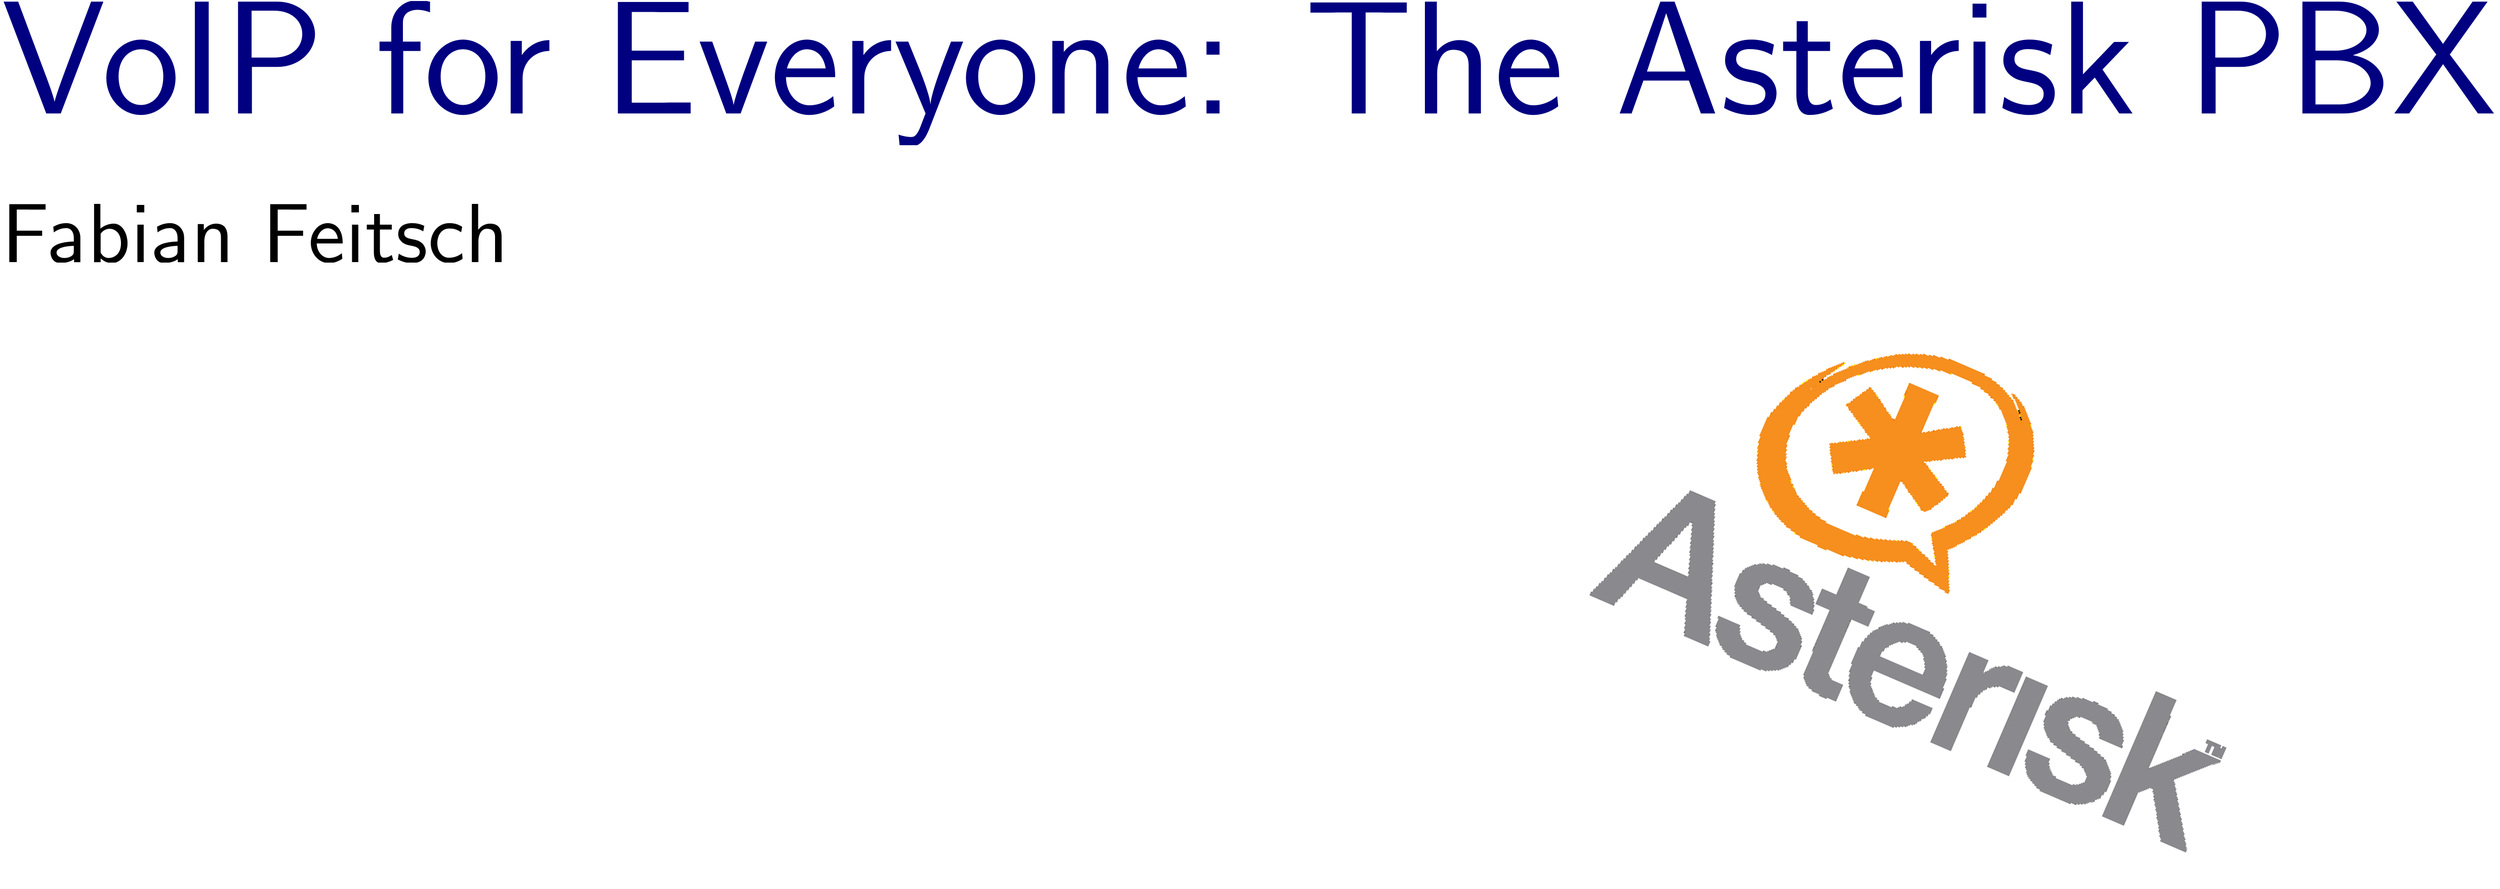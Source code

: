 <?xml version="1.0"?>
<!DOCTYPE ipe SYSTEM "ipe.dtd">
<ipe version="70206" creator="Ipe 7.2.7">
<info created="D:20190214174527" modified="D:20190214174527"/>
<bitmap id="1" width="500" height="295" length="12352" ColorSpace="DeviceRGB" Filter="FlateDecode" BitsPerComponent="8" encoding="base64">
eNrtncuO28a2hvUAGx54O4ndEqW2MzrI0E92gEYD2SPCbV3JIiklDqBX8BOct9mzIEiQ2C2R
YnukUyz1Ra0LxVp14UX/ByIwEqdbKpJ/rVrX9RoAAAAAAAAAAAAAAAAAAAAAAAAAAAAAAAAA
AAAAAAAAAAAAAAAAAAAAAAAAAAAAAAAAAAAAAAAAAAAAAAAAAAAAAAAAAACgBvwzehd7nbvJ
xTK6WPrtlHVXYXaloZMG/A+97M+sGwdPVxI4m78Ts04c9Zb8v7J2EnWSsPf3qLu+amFVAQDA
Jun0XcI2Au4kAVfjeyXXe3GR51IvfktnGfZugxdYeQAA0MlViyttZpBHvUQY4WVcDv/VMZf6
oPP1ty7uCQAA0Phn6sQR19JuSWKeewl7PvXf4jYBAMBp3FYaOcJD7lRR0veMeS7yy8BZ/NrG
rQMAgH1ir5MZw0EtJH3vEoeLW9/Z/Vbz93HUWwWvcX8BAGdFOn2X+llCSy0l/cDVuQ3ebH/B
2+BF5r0JO8kUXnoAQPNZjttJbXwv0r6adFvJ3Z/isCOisZ1FBBc9AKCJBK0st9C07yXgQuqs
om4S5l3Zxwic2MxnSFl3wZ788KnfzjayoLuMeuv5BR4EAEAz+Ppbdxn2Et2GelaFxDriJ/e+
zV5nCYqf5SuP3NZt8OLL5JJvBylrryLh/Nexxaz8Nv/hm1+SBL37gELQXY0v8UgAAOrNpxYX
zERfSVHM2stx23Se+V/jV0uvG0e9RPGUETjp9N3mZy6iiwd5d/iaPMo+AADUiVlr5XPTWkMi
Cpf0b+M35XyLz600eJ1lvDDy4aKbTu4//NLLTgePfhu+8eExAQDUBreVMG6gdujejKCK9UEJ
u0hYJyXtVkv/3v2+8C4esz257PPDCJ4XAED1+TJ6y81scml/6nerXg0k2iAQvEzLBxkXG9+T
q2c76goAAJXjUyurKpV1UAvbdeV3apdA8nX8JhFdyyT8M6y7Xrc4fAt7+pdRNw5+wOMDAKgg
C9+RVfUsTBn06l6zv/DaUq74OHDWnzN5j7eWKwmdr2UFFAAA4BBZ310p2zXoxqHzbdCkPMDW
UubAksm72+LnlO2a3CTsfpkgNxIAUA1hD3sS5T8RF/beetbM5JC74LviXYi5qvMdgW9wq+fy
fjvt4KECAJTJp2dehZNO9UV00fyM7pnEmvDDS+aZ8Z3dzmOzl3i4AAClkBmoQa+YgdpZhOdV
ZS/aPxZS+GXU4/K+em7tc+sdc/0AANZprfx2kakZmV99eqbZfcvC1nvqZ23T4r2l4+uMRw0A
YIc/3B/TIhVJATfXe2deU7/wuo8lqPlZ/fGmic3eeQfPGwDAAqvx5cl8mCRzI3NVR76HsN4L
J88k/t5c78C5jRysIQDAKMlp77oTh85t8AJrtc1d0bhqd990T8LeX+NXWEMAgBHm75PodNj0
zsdoocPIVHXt/bWgh3aRAADt/OH+eKKmPnBihryOE6Rhu6i87/21ZQDPDABAJ1/Hb/IViav6
wkOfq4Ly3qNpe4pekQAAfWQ5HlGu94B1NFaYfhlechFTub7+UnEBbCXkpscRcmYAABoQkdOj
FjsX0oWv2VGQsAvFER5fRpWfNP2pldKmCgZO7EHeAQBqFnt+tl7U+ZvpL4r/Z6o6SrUWXdC/
jd8US3rfTy6F1x0AQPcbnEjVY11Dnb64MquO3qtJG5Y06lHHUb3GAwoAIAh7nCM7kdmI3tdf
eqp2e136wLs/paT52oioAgBOcP1qt13J51bK8qpNb32zPoFV8G9Fba/R2KaEeEhxIO8AgGP8
NX61W2fktuKcGF/QuwuN1yWJRHoVbXfq1VxrRRqoLUbyAQDALnez79PdHoO5LceD3n+tNIfh
v0VJ26Oaid4qeL0i5MwEzpchevUAAJ6R+m/5oX7HCM+x2JPAsefouGqpaHsS1s+gpZnuS4Zi
MQDAE99mr5Moy2Dc/pdLlqMhdluIz98raXsNC/PvfOo3RZtNAIBAZKF0Vs+9MTnzI9ISCiFb
q1Ahxb2WTVeIpUzL6AKPNAAg9d9u5mVsu2pzulelJQXsVOz2tJ4NtRJ64BgAcNaIwaYbQXgy
xW+jo11n46hX1kdVsdvrmhw4e7kKKBFVJEMCcNZcv0qCh4r1z/femNtp55i5WKKwKxixuztX
vYhJO1qC7mEAnC3z9/fu3MD5Mrl8NBTjI/HTJcEUdFu3wRudRwyyT0aTtv+ZhSmt5smnWTIk
tB0AUNggZA8dZaP2oxQfG3iakCz2RKuLIFHyyShrnduKI9Fx0fIR4PhNOZUXhHkoAJwdq8dW
4cHTUKSlf6TUnXUJg9t+dy+eRCmbvtRR7OhCy/d++goK3PpOEnTKiiYnjPKV/x6hRhWA82L7
mP/YaH0Vtg8GK2Mu/u5PlHPB3k9L7muIiPakSiyVrMZ8PxJ7irMTrEwtNl1MI+dMyrUAAHSh
mL5Lgt2sb27jHczHyHwppNa4y3H7uBQ7tFbqKjmQMUnb06yY6/hBIOuoZoX5e8KZJSk18A0A
sMpV6yki+RhC/XSkLChwlrN/UX5L5iLOT9ITkVlJPw+t8+1TH0gZstZkp/qo28waosQaAtjt
AJwLK3agVDNhncNdpybE0vW4WEJLEnS+jiWyaLY93tI+meJ5I25r5XfjYmnk1iZ9p/Jdf1Xc
XwCAOnlj/Gd9EVM/mx96pLGAswqI2SD8XBDLqm4xf75KfntBGzubuC1jIW/XBRhl6ZFGxKIn
JABNh1uY2x71OHRardYq+Hdy0M2ukAeyks9CT4sZwCr57avglLYLc50Qrl1aqQClffcEPSEB
aDbXr56rlnCkczULDrpKiIkx6/sQKrGXV8I6+dHJRMHfnuRq+9+jrNiH2qmmG/e/N34HZy9t
ZgcBAGpBHHaepzV2uNGeHm4h63wbUA/y8/ex2ti7JHPRdI9ru4JP5tjIv6tWVoerFqVdWZHQ
hFKN28PDD0BTWfmdnfSJ1ezll8nlQaN96dNP8SumJOzblnA6fXdI2+mx1MUhbY+nbaV6qK0N
0UK6O2F50XkAgKaSZbPv23Lzi1Wkedrmn+5lHOrR9o1axtyAfx6mVMmBvI2eaftt8OJARZLi
XCfDQVVaywW8AgA0kVa6m6Tt3AXfraL2QY/37ZRu5iVRb6VT2x86FXhPH0nFc5JuaTttnpGi
S1+D3U44YkTQdgCa6I0JO/vtELNw5yGRVIm73fqOqsv6uAHPNe0P90cxL5X+KzaJ9FlFkpEP
ed+e63fX4MCjw2UIKF8C4MxYsAMavox6B7Pp0tBZz9/TNxHWNaeZm9SdVO1XZE0V/M7RBgKa
rjgw6N9eyqdBJtB2ABrnjTli5Trak7QNuTi0u3es/Jbu119MeWbisEOISuNNAKBJHOzW++3/
/nf16X/0hlDXbiu1I5u1uUxp+yqQt9uRAwlAg1gF/04DCYNWydSctVZhD5L+LHzpGqn0j+X3
0ARDsQFokrbLpKzEOl7/xO9A1bOgQEQZYlKQlJCJFEDbAWiKN8a7lErt+Gf0Tsvv5T8nzQz4
8/TPOGlE7Ydc/M5GhFgqtB2ARuC2pJquaK9JX7B2GpydtqvUBUgcjuQzhRBLBaAZxL4jZ9SZ
mRx0J+YcNd8JE/aWFoOV5jobAwAqzedWhRpJzd8XnXAB13pRbZfvP+zDbgeg9iTMkTutkwah
SvE3eykUyYFrXYO2yzu7jna/BADUBbdVnQrKHdLJG9MFoZYuxtfth9Lub9RFfjsA58ZKrv+t
Y33a2kaa6poqmQZOPC1zhtEd6YixvsK8VABq7pAJnBqYc/OLJeuuopoFTLP+vW7JIpkwykAr
vBcA1Jp0KqlXkzJHNmRO+FrkSXJbnXW//lYJhSQUpcZIbgeg7g4Zqap/Vr4VuhaTVZMKNytI
WXcRva3OLY5DgrZj6BIANWbxq9xpPfXbVfnobisRTo9KqTq31e+q580g1AtgWCoAtUay9avz
1/hVpT4//zxVkffAyfQwqFz8MZsAKG+3Ww+XAwA0IjeNKK5qY8BV2C43TzKr6Def8E/U9sgh
VFfh3QCgvqSSb33M2pX9LtlgvpLkveK1+al87igy2wGoNSvJ3oC6uj5qZtYq3xuzmcpaSZKo
g04yAJwPmRs2kixmqaBwsYskqEiXGCfr/eVWy9/+9TfKQMB08gYvCAB1dcgEl7W25dLpu5wR
ruVdnawP2LoqCr8K2/IOGadqOxQAQEIbZVUxqkzCs3uZFahWeNBqEvYW4UUVlipm8g6ZEJnt
ANSVOPhB0qXcXc8qYcsJP1ItOkNmH1JpmKyGTbBFSBBNfGg7AHUlkTR6qzBeLduPajeVSazz
uqT0yHhKcMh04ZABoL6smOw5vVRt/9RaRXWel70pa7LuhE8J46swjwOA2pJGb+UbpJSV2d5K
WSdpxHiOzAnvWVzGz1lPBuly1AnKUQGorbZPpX2wS69bxufsNmQqx7MeXN1vs9c23G7yfX0T
9H4EoM4QzLkF69n8hGKaXrdZ0/R2hxL+7ppNpEkIae0RHDIA1JX/upcreTesvd6Gs1bF8xs1
1jplzm0zgcss+Z8QLp+/xwsCQE1ZBpTp0utPNuKAImGv+aq+12dMvxM+9aUdMku/jbcDgBo7
ZAgebPNdAf8avzpDVd8Ks3buZt9rW835e8rBJ/g33g4A6ktKUR6T2u62Vqwbn6uqb2+gK9bR
0o0tle8zUKGiYwAAxaK7iANCx1dj6RPu5So6e1Xfdoww9W20lRKM9jFSHwGoMavg9YoRXB8G
U+PiAJL+dH0dqzZgTPktRrd2AM6MJHpLqQMy6W8XBacOVF0kRmrYQyudBAUAMKTt8vUsFmKp
FjIek6CbKP2Wjo2IgHIRQeLLd31EvRIATdD2DimLw+zrv5q9NCfvcVaSk33+OKKPzI5Zloi+
8rvmmpXpcIy0CPuX1TYIAABDKsposmP8zL4MewYyT5wV66yvWirffWcuyd3s+9jMNqTeWTcl
RMmRHgNAI4gZUSSN930NWnpN4jjo3k47ujw/y+eOi4Wn2YDX0MjF/YkQIv97BE87AI3Qdqq+
WZiCvdRkDydh7+BUu0ShS/By32Eyv1gyTdoeaYhmUg4+GHgNQFNIQqK+Laz0+FVOmHFSbq4H
L464LLo6tV3wZfQ2UW8sr+wYifvfJ1W9pwAAC6RRm6Y/t4GNwfdZPqSC9Z4fjlTykwfHf7Lb
irnNTP3hiY4z0YoUrcDrAEBjWIZ0CbK0+zBSzNTvPsZMjwuggoF9ahpROn1HGyCSKqfHpJF0
87ckKG3MHwDAiHJOifqWMFsJFbOXiYzzJI16d8F3hYxbBZ9MWmzS3HLcjuWKlZR3zFmL4Mha
Rhd4FwBoEglzVhHRdLfoOCpaT7SQmQalMphPos3L/L1Ig3eKHDfUez8SevlmWU9rTLsGoGF2
e5c4VDpLg7TWTqp1ooFYIMT2Sk6gEovhzrtswqxxb8zX8RvCfYw95LQD0DTi/vcx1XxdePYO
8l8ml8dM3yRwbn1KNnisUrsUEPRQTPGOjreOUdwrr1qroCfvW0MIFYCGyjujVoDalYXVXnuE
JOgeTFwv+gMVfDIpuevCJg0+2DWelcdhU9zsfAH/66KXLwDNRCGk6KwDi37aZ0HVLHH9D/fH
kr64akOtZNrd9vbHyonlKaU3jpNO3uD5B6Cx2q7gmrDplsmOGL6zyYT5Z6qhWVmiVBil3hOg
tWRt4WjqKf6kO79LOoP08PAD0Ght7xGaSpVVpa6xS6FKj9+kMo1w4+AHQoFtVp4wQ24MAE3m
NniRqjRCqe3E5FTJJ1OJEOSX4WVC+BZBV+egbQBAZU13lY6IfvcMv/WqAukly9m/aF8hYZi+
AcBZEEcqXRad9fz9uWl7Unr3Ffcn2tDwBGOVADgbFFsX1rJi3W0pdmss9dO3iBVnYed3F+0F
ADgbPrfInQf0JI3YZ6am7aVav8TUpqj7dYykRwDOzC2jNlfirnZe909K2p6Ut52l1ENWGqC3
AABnB7kh5IMXt2N8yp5WboMXilM/yrHY/Ta1byd6CwBwnrQSJbdMzczCuP+9srbb3svEMBGH
+GnrGe8GAGiwCakzmB7jdBaGqGr7srOXqrHUwKq23/KdN6AdqborzN0A4Iz5NrhUnE8a1yeo
eqc8sXrxq73porFHnS0YOEsP3cAAOHvTPeipKp5XjxS7RfRWdWK1LWP4629d+p4LNzsAYL1O
Q1VtT7i8s3b1v2kc/KC6i9n6mjEj+spSCDsAYIP7UxKoOiuyaqbZvyr+RRPlXezLxJavY35B
8LRno1c/oxsYAODBSox66tqetdKqdkrkH+6PiThlkC/F7vGS56m2rJvdZjgAAFB9FvdNxZWt
96hmGe/VRmKsEt93vg0QPwUA7KKYLfMskAd518TttGiqDKYpAQAO8mX0Vpe8x2HHfo1PU0n9
AgvO4IoBAByXER1e9yfnDNCC+1Oau+cmARJjAAB5fBu/0eN1f8zZgHNGy5FqcplzX7IOZpiU
BwDIJdan7Zm8Z5OXITsaSHI7diY4JQEAcln82k70afu97x0Z1+pcv1qFeU070RYMAJDPivVW
WuU9rVU/seqa7rmFV0nQwxIBAPJJI0evvK9C5+8RQn6qxHlB1c7a/QlLBADIY36hOJLpYHHN
yj9rt/Af7o+x7yxZe+W3F+EFwVUV979PjgdEYgy8BgCc4p+po62a6fkkoD/dMyufvH6V5aiz
7k6uC1fpOOotvK6UvZ3bQ8xBYhIA4LSM+GbkPexy2/UMHAitNHgtBlg7J8ewpmEvs+QL5RS1
coZipz4cXwCA0yxZW7u2PwhaL4666/lF8xbt6y+9jVlOmLUds246PaHP6fTd0f0i6MLrDgA4
zedWGnYMyftGizIbPmiEJ2H+nm9Y6m2E7/eFqJPTczI+flPSCKY7AKAA16+0dHfPr5pPWfs2
eFHL9XEvF9FFHDhJYMB/lf3M9oGy0/n749tlDwUFAIAi/OleGtX2x1BgEmV2bz0W5VNr6W18
6Y7plUmyGgFnwZ6tzMK7OD56CWWqAIBCLFg7MS9iD8ZqZxV1qjnF6S74brlZiqhrZzV2pm+k
UefrL/cif3TQbYTpSwCAwvIevbUm7xszfsW6y6j8UX23wYtV2E6D7oqVoecHV4afcYJeTigk
9pHrDgCQkffAsS9lSdhbRr142l7byo1fzV4uvAv+S8X3daoh6VJNOJHrDgCQIJ2+S4MytY6L
bcI6MWvHXkdbCuWsdRd2MzFn7ZR1k7op+eHLh9cdACDB19+61TFlk0i4Slg3Dp2UiSaWQedO
DAf5MnrL/5BdwXfJNMsbz/4968W+Ewf86iRRJ8mcG41Q8kMrgwbLAABZQ7cyzmdcOR0eMGsP
ACBLK406dfRFV+IKsoEapr1bmNkBAKCx9LoxhFqyscByK40/a1DgG8zAuUOHGQAAiTvRHAai
XeRa+u1j8d9/Ru8W3kXCupqNeczsAACQmb9Po1455Tx18cBwQ71wUuKf7mUa9rKmMTrivGmE
XHcAAJ1F9Bbu990O7aHzz1RJWr8Muc5nlVMxI6YnYWYHAECZVppZ753zttKdNHSWXvdAjy81
fncvFtHFimXZm3K7zBRedwCAMu5lHHaSs/S9pGEnnVoZ/D2/WHqZ6yYrtjrpomfQdgCAHv4Z
vUujs1B4Lq1cYO/Cboll/nez77OaLNGEZ7Uv9UH3r/ErPJMAAG3MXqZ+OwmcJkp61nq3XEk/
YtK/T6bZ0JNYDHLaSP0y6uFhBABoVxuRRdMEhU8iLum9ZVifERizl/G0vfAu8BgCAAyxYO1l
lgxfu2CrE4vhUNmADLRGBwCAg7itdPImq8eMKp3usmKZiZ4Np8aAaQAAkOF22lmy9iqoQD/G
TVAgyoqG+NajPYMRAADOkta32evU7yaskzUxiKyUi2Y1QZ1l2FuEF+tPEHMAADDut1nNXqbT
bhq2Y27YR514MwVpMztDVEgl4aF8v6euXD0xsyn7y5uclmx4U+Asg2yudJYTiMlEAADrzGaz
4dA7dnleuH+NRoHnsSAIzmwX+Onrb93tC+4UcM6Mx+Mc6di5RqMQK2aZySScTALCNRziZgFw
voxGvoxiMKyY9c03oGk7v1mu62IBAThX6fCg7RXeeUdUYcf9AuDMj/xSdnuAFbOr7aGKto/H
PtYQgPPE8xi0vZrMZjMFh8xG21kYwusOwHna7RJa4XnQdnuMx6GaQ2YTUcUto9Dv96XWeTCY
YdFAxez2UMYOhFDYdMgE6to+GsHlTlt8uUjHzc0NFg3U127nZ3ysmB0YY3y11bVdmJRwyxjX
dn6/sGigUgyHHrS9kucpPcIuPGmIqBrX9n6/j0UDFXuGfWh7Jc9T2rSd/6jZDN5g2O0Adju0
vXRhD3RfcMuY1XaEokCt7XbkQNrS9lCvtmNTNq3t/O9j0UDF7HY5GUEZu2n4Cmt1yNxfHz5A
fAxqe78/xqKBij3DAbS92UY7alQtaPtwOMGigUohld8ObbeArtTH/YjqfD7H8hrSdrTuAdWz
EuUkAhkXRvnwYWRG2GG6m9V2lGyDutvtZzfxwbbR7pvUdtiWprR9NPKwaKBidrucmFxdXZn7
ML7vizDi08VfsZubm82fNy07+v3sz/xvNu9eyEdRfam/j9ZhJu12aDuomt0up+3X19cmP4y3
Zw4Fw6G/nUK86aDVyHRifq6X1ZP9FTv1v8B0N6LtyG8H1bPbverk8U4ywseXhf95NPK3tV3Y
8Jn92chXScohwxfh559/5ccoqR0BEgS7HZwJsg7e4XBo+iMNh5Pt4NSjto9G7NGD1DyNcl1X
KkPmcX3EsiATG3Y7ADvPsFwslduKpWj7ZkoF/ycXQM9roN0uWyA8GPhbhx1ky5Ss7dzqwKKB
ij3DQdVmEByx2zdu9tDz/IZqu5T5/WzOtVS5E98cLRy+zk3bh0P4ZEC97fb//Md4L9OD2v74
ron4YdO0XTYkutP7S9bmr4Vz+Pr62vf94TB0BZW32+GTAXm47nwosPYwy9rtFpLoDmr7x4/3
syoYa6BPRlacx+NnPvNNiLmmzuHZbCaElJ8mPBEXzhI7j4UeNm3tuUHCjzlG2+rK57eX4JO5
uYn4xxSvcChWhm3PYeR/3vgwhT/T5/+saVH5YBDxb8dX+OBQA/69KmWruO6w34+ECeo/OpAP
fexQ/CdfdPRi/X7/8+fPej+JbH67hdol/qBu3y/fjx4yZPhHDefzuXi1m+Pe5AaqZJr6gVsg
26mg3H7j/CYOBqFs3dzBpRDJVKH2dgryeTL8kOHz/4u/quLKMNHkQSydL1IgGK02mW+gtRB5
LjXCqxBW/9DE3yaxe/oqw+vFLsylz+O7gyZvQJ00oZEQngd1r04pie5Cl5gwMrWX3AYb87Xw
Y++L9yjnYhrLgR9MaKVG+g8tW5mW5eJapH3Gq7DKCl7+ycN78feCGwnPT/1M5qLvC3yLlJp/
IXWDhkPVLVjWbtdYEOq63ALfpL4cu5jYtQ9cTUr2kL3vB29BGErbwDbbR8xmM777qFg1xV8K
fiLWbtJovGiqrn03fMykHQwi+1ZKzvvLH2/ZjZWb91sOHN+Cf/LmJnoQKKMPc7b7kLdg2bpU
XXu9635S6XnVmHaUk8lUlzjIvxGWvJT8bbWspdxmyDdC6qLt5izDnLSrsrR982UJgrk9Edi0
tovGIKFpVd9R+NHIJzRplO0WrkXbxfqgVy3l3DQaMV230kLrMFGQ5Zekomw49Gut7YwxixqS
OY5K1Hb+UpMfle2Xwqi2Wzh45twgWZ+J7KcdDlUP8uJ47pOPkNqjyeWGFGXXP8e+GmauxqCU
U9hBBoPQxAAp2QfGded11HauVzaNw0eRVDHgydrONUHly27/NEPafnV1ZWhojqT8+jJ2o9wH
VoylqgyM4ztCk4RdPIdMr6Ut/6iYcsuUauGcboJUZW0PgqDEPZE/Y2R5p2k7f6kVownbzfNN
aPvPP/9aBWGXrSuXfQcHgwH5fVe5iY1sYCh7CD2Zxyvr4eF338R2OZlM7NucUjNlKqvtau5K
XeoR0lImaNquLpvbNo92becvSNUe5u3Ycf7Rz06eDH9oycJe8LvUC9nmYNyWO9k833Xnsous
7mTbod+fGErqUDPtWPW1fTyelfjBdh42wgmdoO26znfmtF22U66ds1WRA6Cs6djvE3sOyG4i
5Vb8WUC220PBUJd8QErnvjmfz6v2Ihw0Syqo7Tc3N5VyZIkPMzWq7fwrazEDtvVZr7Z//Diu
mtH++LFP5jDLSi6tvFe2s8E5tGCSfZELrvxo5MnaABr7v8k2T7D8Ojx6kqum7SJUV8EVY677
yZC2f/78Wd9HNRVLrcwximKVyb6M/MQt+74/1NNB2LefGdmDXtEIFyH3Rlc7Di2+4k1HFG7O
bSq4N7WcD01R1B2VfjW1fbsPjEplLv+Cmzp9/u6IV1t9q2WGtF3HZzPrk+Emu/rqicGgj80T
QlGtEGp5mPlLcaqIw+wRnvwSafcDV8whI1tnxMz9cF29x8n9YfhDwp9DfuLI37/E3qEkCI+t
VITuhbkX4S0OT178NVePgO91ymI5HUj6/b4QFqbF46H1KKqxq4MRbVe8KTc3UX6IVtQveGRn
9cnwjexj/PHjWMZi92j7kVQaZw2jqJ9k3Yz9voS29/tjc++vxgzMhwoj6ZPgeKzkBS326MpN
PCHnDYq2G4y2IRY/zYlMBuLZh3+8gnUQ5cUL9OfJ8O2SaktH8s9zSE4W+viRHbe1TImAbKxw
KwQcrhuNfLhTLuWYUESgru3D4VBeo0KyJG7Eilpff7quWVYiTqYwaQ09M1o/pdlsNhzSukey
8rSdCQMg62vNLeHhc0aj6XDIT0NT7dpOOEypdFHetLlWzO1XtNt3Oofn+NgJ1ohod9z8+TWy
MQ5CCigheE1Tp613KrLfw4RWpV7kVChbVkZo90G2fxRj31zeCe9mkeOVXm0XUX7p3V+ftksf
oxSfZ25y0Bbq2O+V3SxyjgDbgULaMdNa96oSGQwGFhwmvk+wOpT8YPJWhx63myErVFZ1CWMK
xUlHOhaspXsnwQNQpMxNn7Yz8tavT9tln+eJ+n1x3SEpqs60WD775dvqFiMhIl9no92SJ1z2
RVN0yzyMtbXdLFqkhUu3bjipG7KbI0GIxmPP/klHJfDNzzIWtJ1/MJXGJlq0nZ/CrDVq2DeM
dVllsttTfqRA9iRbMJmnQVFUaU/4wcwKQ24ZldZhss+kRpkieGZOqodsLFV2jrBsqqpwUAx0
P4qazzs6tD1UfDC0aDu/m0ZbN+dwfX0tb6uEWt6LnJxzWhcRzzujGfH9fiTvp7Kn7eTfJcRQ
dh/RNhJCNNcK9IaNZM1aWUWSr8fUf6olyPuHDyNz2i6V6GtU2weDmbzTW1vjcVIIZqAe1xsO
wyOqNSbEecVeMFmfDYQKa5sPCX/Oyb3x5R3UOjd0EcmVmKT288+/ntqFx3oPAipPgrkx1rKv
//YUDN3arsetoUXbCWFNjZPgxPRVuevg0sm67g8mWm/GVZO2m/B8hJ0bAyrDwiy8uUV8qhr9
hNupa1WDP9KSZptELFW20765XnlcxGQLjnIiqmRt39Qda3rLyoqlMo2me0mhvbFi1OlxSc/E
x67y5CvOzuD/u8Z02VMPEiEGdNp+Lu+9GJm7U1JJ5lo8FVpN99CA3a5t8yorB3Lj0pRqv2Ma
2WyonUHDouUCwRUTapzAWxdkqyFyXiKTbhkWhpTfKw6StOLKKjaXkD2GSPlkpF4Z09Eo2UBJ
TvIqWdtpj5xRbScXeRmdZWbUA7xtbIuJ5JRmUAULoJrEx4/SfQC0dNQhVMfQPACirR8jH8n5
c6glc1urA19/Td/6fqZkOV06tWhyTsCdpu35PvyytF3252w7Z/gbZCg+ImnXET3Ag8GAdCuZ
xgSJBhvthLS6Iw5VQqobUWN19OJmerO4re3FxVOMpJosWZhXTnDLHMvGJFl6mg1dXdquONnw
IbLmazySmH4fN6Wj1DkCTCrk1BhExIqVZczobUCUg2z88dTb4fGDYVk6L++rnBR+40KZ1823
8mWZ5Iky1KXt5PiOaW1fU8Kpef7Vfn9s+WQq+/k9z+P2JO3wdbKmtakQDFpdaQO0R5QcvzPQ
LYqJXu4eF0+bOi8bSy2eGCDVVdtOeyVZl/uxSBDh7mtvM6JR22lZIgWM+axBAa0BkeTLKJvf
HihkOoXnqe0a+//YcctwOb2+viZ904lubT/gFTSX7/1Iv983tBfL5hxaOVfKje49ZmwTlEG7
xOmdu6Q+pzs/O2gy2RxOP1VDdpTOKcdOcw2GNnaq9M1FwetuY6yeCL/63Kw1lJYga7MVNLDl
99nQziXZAEGbtmu/cXq1XYzPsDSiazTy+/2x1l4coZ1P/vhKqjQCqqe2e6XvgIQdmZyBeXV1
ZX1GA9vECDS+Fzc3kQl/o96QRHkX06TtfsW1Xa/XvfjDzEVDvX2Q/QfDTui/Sg4Z2Q75Wee0
oVZo5gc5CXM0mpYygkfMMuPGT3SyG22BuzY1YYLqSCUq/9Lnkwmrr+1rtaGHig12xCmYuErW
ThyGei9UnH6f1fotJn9xsZuU9rHFYOhQxV0j60kreNSSLxSq6HWkgYnBSZElanuJ8r6VUcBk
p+cotFtXMt3H49k5aDttMFB1jt7k1mEblzV5OrbGtARadpbsuMyCtUvNEHZd2m6i1MWQtot9
eVKiufIwS1Eii6AUu12xnWx9PO3DspZX321SSlH7/PnzcOiVuwibqKuswsu2UCjovyrFlDJz
TdW13URdjzlt5/APXPobzQ34gnui9UjBtm40vLvvaMTq/wprODV/+DAq8TF7/CL5vccVE1oK
Nmqwk0Rk4TooL7LaTsuzLVHbHzWzXANeRG1YlR+2xntmyvbR6blHupJPuOVcbiRRqpGRrLYX
7I286Y0GbddexGFT29f3FQGhEHlWnsKHVXYANtgzI1vYWGG3jM6D86ZNh4h1lvN1ChaQyk7e
KZgeUG4AomLabiRfzo62PyKm74XcQi5J5H0L2s6XiHpOYQ3V9oZ4VjV2P9ixfEQSkS+Obzbf
i0InkZ9//tXEYwy73fRzZVnbt2058at96+7HnJbLoRbzm9PvT0gvaSX6/ullNpuVHVLXK+9m
ezJfX1+LXsSeNS/WyUdO3t9eMJVO9nVjG6upatfBJqWSz3zYJG3fCbmK/v+hBRHgkjscTgzl
yWxXW9O899p7wVUgQ2bSGGGfmB/9s+fL4oLmG30vTrYI4Luzmfx2T/LH1inf4Jzt9uO7+VTo
vMHwK//JB9vyKG8ZnhZ71U6/OzhkyHH5UoaFCYFlZuz5E6fFq6srE0lf4/Gswe+F7Lt/Dtr+
XBYynRerxCx4Zsh2O/+EB8vKaJ0A+U+zMF/GDrTpcpV3y5RcSsx1fjQKh0Nt9g//URp9MsUl
Quq9ttO/vSRt989N2/cybXyFMOWurbJfLED+aTnjG8i7UjO0fTz2mqftlRKZjx/H/GSk+FLk
9zUiNGw047hosLYH56ztzz11WTaacjmMr8NuZ/mJZCLHgJFMqbAR2h40T9snxyepler7Uko0
zWnQIca/GnGeSLWhqILyQNutWfKboiRyvere2yHryWRFTBTaJ7Qwc8E0Im4iXVOz30/74S4/
XVnpjxduX/3+2N+D2wB8i9y++JLutIUkDOausn+AHKgaDKLcH2ukZ6ZsOJVbSg2NpYbQdh0H
xqdz6M7MPtmXouAhUexBjCQgQc213SfsaGXoIeFzhuq9c03GOEK950TJxfEKi4/sJNaoodrO
oO25Brz0tdNVQ7ZQrmBt9VphZEl9UyKvr69Jw0lHtdB27TWqeunzY4zk85b/dSR/ml/8zS19
gEU1tN2Hth9jPp/Le1R261Dkj7ESuy1h5FCtPTMkT1Q5ZblhGOradgeDgWjVUvQyt5fp7chh
bteTPNIaf0I23VEKVi3lLFozapdEoXQocxmp7CN4d3ceFVnPiZS2B0FA88zUdGo2oVsIeXSd
DiuLcmv2t13ZMh9zfnvZTIN8B6DUTr1T6KH30GTaLSPlzsopZGtGPxlZf4i551nWYb5TZGHU
bl8rDYisWZ8Zbr5WsJxf9ynjQDie8BSRp/XpvQX5giz5jvsynzOSDZOZewzElAE9Uib1cwy5
XtW1XdYZYs6HLPuG7nwSWeNNVtvX9DbC7GDPigo7ZPTopDUeqj41RH4r03/sk0ZtN3r+kk/s
Yca0nemyRprhbx+NPPXDbCnavjNJx7Tdvn5o60qS99p4ZkSAjFXEfJXZdvWkDhJGBxbstSuF
aLiqLSldqo2elE+G4E3lH8Z1h9pXjN8FSesub8xiM/ztfE0q0jJFtnXJTp6MBbt9LZ/3VTvH
O23zKj1kTO0CGu49hIRAg35t1zvAWpen4iDX19eEeIfsNOR8uErrLR5vTM8B+ffCSDNbKVXZ
H6MjG9ahabuCjNSjAzAhuboKpUD8SEVQGH4rFaskTCR/uu4n2Vhq/rxOqTeLEBOnpaGqTCdX
/ACiN+BQ324YNEjbs8XRW/0he3zY1xPZt5Ks7bRQYy3S3WmlZBVJrKVFQ/hBbGcFCO4dkT82
03ULZP1CJ9df8kTMbm5uLDw23IrQYu0QjlqTiac1iFBdu512DOemhS5533S6VgweyRqcZG1f
K8wPrXjHJFKeJzvYctk+YviRhsZuNNc9f7OkRlQfE0lCocfJQLbsy8W/i2wAhVYAohitEMtF
2YhP5jY0xm7nZ0DqUTTYOdJasxX3ff7W7Pa1QiMC/papr5hJr3WNDyO0KPB+IJhUanF/mPU8
ekFTvx/RPr9epXp8UEcjr7jxdnV1RdMQvmjc8CaYB/yukXs96X0RDPkkddWlErysW6dRYpSQ
Pzm0LtYHs2Qt5Mk8X/moYY0IqO9mhU4ipOP5biBSeEVUG6oXz53gewE3ehXaooaG7uzm7eb2
G1/Vnd5um9K2vReQPqJLjBQP833gm1szGGRd41RukPZ3wVDVni5tv7mJVB7mTbu/4hNthHed
PmvsYKKO0bpUvRsiv2uN0faKOGTU7siud1HLNJnNevIXfzj0H7tiCp3MzPuH1WZqv4IV6SZN
flBlRVJ9qpTY47LB4ny/e7zEot1/X8Xl4mh/F4p3VytF29ekzN79pRPH0uChYt1/6PKajRIT
x1Um/o6R+b+W7fY1tWRm48s6aaJYd2jMCS+OzfGjRneofa+v9SHvtAOCZ25NCNouJlGyCi+X
b+IpMtR3TqO2u+6wyvflcfs4Fnyxk9++90tD6tGjWqY7zcnc74+rpu2ETjgHHWXkgbkWr6J5
JobmZx38Xf/5T58aiqrQLEVJn0zV7XYtRyrTV84yWstv1yXvJuoZFbwZDelyeXNzQ7MZ9qfc
CmsnrLAVWjRwo1BPTXFci1vAqmYTSjkPJX0y9Zi7ZMg1p2nSpbbiO43aLkZ+EwNVFfHM0PTw
ZJJweW4ZpstsEIEhVj0LR9owED5/S9pewXW7vr4259mrhd2+lm9zavNIlW8llqXt5PSM6kwr
oCUn9/uTJiX8HLsXostEpeSdETrliqzd0Jq2i5ciICSfm9ANQgFsI+329X26O6uYxe6fTLUt
UdtF1hxxxfr9ksORfGFJYljdIqzBYKbXSzaZTCvie98MlaBueWPaAZOcTCjGppTo5mXkhLQG
z10SDrqqOMoKyoiscaVR29dKBS9BudVM/f6Y5BaodOszqq+DHT/aVCHTIFTMONUbPijyG6+u
rhROtUqbYJHsUE0+maBG2r4x50o/Uom5V56J26Fd21U8M+VOzablvlYqEKxrqxUN6Oa5PzYo
yz+jqx2Z6OnNrGn7lvvdnmhwa1Axyi+ZA+nVS9sf7J9JWeb6aORLWSmylX3atV2kiJstqdAO
2Zu0rjbcXKT5H07aEuJIa88Q9Txf+1RW/rARutaoPwP8jhh1bYknOdRyCj6fWdiWbRX+DMh2
oquC3b6+73FBDOTp7atZ+M6GNNNoXXlop86CZ6gwDKlDuKqyzlzhhTOcWdP2jTeA757aFV6Y
gjrPv+dgtz8/WGW9jMx5HTc1rf0+cfyc/Z4DGiVlUtJYOv78PFR2Bw918Zv3nfF/43nhYBDy
AzV/H4fDUFwZtWhE/+HD6LHSf+fiR7ztkvbtSyqfjZ8r+ZpoNEfFz+GfzWpDOX5/+b0Wlrx/
7AXfxHA3/2k0CkUxFFN7TUYPP5YpL5qvfVZv9umOPDyHHqepifvC7VvRnqLoxR8bZdN0KG5u
qEXkhZ7zPZdxpVVUDCGqYfHLkMdY5AYUujYv8tY1WYN64rpzLlZcZLhCPvSKybnv/qY1lvib
nrBjs30zf76GTcSe9UTxPlE0r2C/H4nNhT0cInZWbPdQ//ifxNFpisdPOw+5NOFm63xY6sNO
sAcp8zYGKt8WubT2+5P80BUAAAAAAAAAAAAAAAAAAAAAAAAAAAAAAAAAAAAAAAAAAAAAAAAA
AAAAAAAAAAAAAAAAAAAAAAAAAAAAAAAAAAAAAAAAAAAqzv8DzFVPfQ==
</bitmap>
<ipestyle name="basic">
<symbol name="arrow/arc(spx)">
<path stroke="sym-stroke" fill="sym-stroke" pen="sym-pen">
0 0 m
-1 0.333 l
-1 -0.333 l
h
</path>
</symbol>
<symbol name="arrow/farc(spx)">
<path stroke="sym-stroke" fill="white" pen="sym-pen">
0 0 m
-1 0.333 l
-1 -0.333 l
h
</path>
</symbol>
<symbol name="arrow/ptarc(spx)">
<path stroke="sym-stroke" fill="sym-stroke" pen="sym-pen">
0 0 m
-1 0.333 l
-0.8 0 l
-1 -0.333 l
h
</path>
</symbol>
<symbol name="arrow/fptarc(spx)">
<path stroke="sym-stroke" fill="white" pen="sym-pen">
0 0 m
-1 0.333 l
-0.8 0 l
-1 -0.333 l
h
</path>
</symbol>
<symbol name="mark/circle(sx)" transformations="translations">
<path fill="sym-stroke">
0.6 0 0 0.6 0 0 e
0.4 0 0 0.4 0 0 e
</path>
</symbol>
<symbol name="mark/disk(sx)" transformations="translations">
<path fill="sym-stroke">
0.6 0 0 0.6 0 0 e
</path>
</symbol>
<symbol name="mark/fdisk(sfx)" transformations="translations">
<group>
<path fill="sym-fill">
0.5 0 0 0.5 0 0 e
</path>
<path fill="sym-stroke" fillrule="eofill">
0.6 0 0 0.6 0 0 e
0.4 0 0 0.4 0 0 e
</path>
</group>
</symbol>
<symbol name="mark/box(sx)" transformations="translations">
<path fill="sym-stroke" fillrule="eofill">
-0.6 -0.6 m
0.6 -0.6 l
0.6 0.6 l
-0.6 0.6 l
h
-0.4 -0.4 m
0.4 -0.4 l
0.4 0.4 l
-0.4 0.4 l
h
</path>
</symbol>
<symbol name="mark/square(sx)" transformations="translations">
<path fill="sym-stroke">
-0.6 -0.6 m
0.6 -0.6 l
0.6 0.6 l
-0.6 0.6 l
h
</path>
</symbol>
<symbol name="mark/fsquare(sfx)" transformations="translations">
<group>
<path fill="sym-fill">
-0.5 -0.5 m
0.5 -0.5 l
0.5 0.5 l
-0.5 0.5 l
h
</path>
<path fill="sym-stroke" fillrule="eofill">
-0.6 -0.6 m
0.6 -0.6 l
0.6 0.6 l
-0.6 0.6 l
h
-0.4 -0.4 m
0.4 -0.4 l
0.4 0.4 l
-0.4 0.4 l
h
</path>
</group>
</symbol>
<symbol name="mark/cross(sx)" transformations="translations">
<group>
<path fill="sym-stroke">
-0.43 -0.57 m
0.57 0.43 l
0.43 0.57 l
-0.57 -0.43 l
h
</path>
<path fill="sym-stroke">
-0.43 0.57 m
0.57 -0.43 l
0.43 -0.57 l
-0.57 0.43 l
h
</path>
</group>
</symbol>
<symbol name="arrow/fnormal(spx)">
<path stroke="sym-stroke" fill="white" pen="sym-pen">
0 0 m
-1 0.333 l
-1 -0.333 l
h
</path>
</symbol>
<symbol name="arrow/pointed(spx)">
<path stroke="sym-stroke" fill="sym-stroke" pen="sym-pen">
0 0 m
-1 0.333 l
-0.8 0 l
-1 -0.333 l
h
</path>
</symbol>
<symbol name="arrow/fpointed(spx)">
<path stroke="sym-stroke" fill="white" pen="sym-pen">
0 0 m
-1 0.333 l
-0.8 0 l
-1 -0.333 l
h
</path>
</symbol>
<symbol name="arrow/linear(spx)">
<path stroke="sym-stroke" pen="sym-pen">
-1 0.333 m
0 0 l
-1 -0.333 l
</path>
</symbol>
<symbol name="arrow/fdouble(spx)">
<path stroke="sym-stroke" fill="white" pen="sym-pen">
0 0 m
-1 0.333 l
-1 -0.333 l
h
-1 0 m
-2 0.333 l
-2 -0.333 l
h
</path>
</symbol>
<symbol name="arrow/double(spx)">
<path stroke="sym-stroke" fill="sym-stroke" pen="sym-pen">
0 0 m
-1 0.333 l
-1 -0.333 l
h
-1 0 m
-2 0.333 l
-2 -0.333 l
h
</path>
</symbol>
<pen name="heavier" value="0.8"/>
<pen name="fat" value="1.2"/>
<pen name="ultrafat" value="2"/>
<symbolsize name="large" value="5"/>
<symbolsize name="small" value="2"/>
<symbolsize name="tiny" value="1.1"/>
<arrowsize name="large" value="10"/>
<arrowsize name="small" value="5"/>
<arrowsize name="tiny" value="3"/>
<color name="red" value="1 0 0"/>
<color name="green" value="0 1 0"/>
<color name="blue" value="0 0 1"/>
<color name="yellow" value="1 1 0"/>
<color name="orange" value="1 0.647 0"/>
<color name="gold" value="1 0.843 0"/>
<color name="purple" value="0.627 0.125 0.941"/>
<color name="gray" value="0.745"/>
<color name="brown" value="0.647 0.165 0.165"/>
<color name="navy" value="0 0 0.502"/>
<color name="pink" value="1 0.753 0.796"/>
<color name="seagreen" value="0.18 0.545 0.341"/>
<color name="turquoise" value="0.251 0.878 0.816"/>
<color name="violet" value="0.933 0.51 0.933"/>
<color name="darkblue" value="0 0 0.545"/>
<color name="darkcyan" value="0 0.545 0.545"/>
<color name="darkgray" value="0.663"/>
<color name="darkgreen" value="0 0.392 0"/>
<color name="darkmagenta" value="0.545 0 0.545"/>
<color name="darkorange" value="1 0.549 0"/>
<color name="darkred" value="0.545 0 0"/>
<color name="lightblue" value="0.678 0.847 0.902"/>
<color name="lightcyan" value="0.878 1 1"/>
<color name="lightgray" value="0.827"/>
<color name="lightgreen" value="0.565 0.933 0.565"/>
<color name="lightyellow" value="1 1 0.878"/>
<dashstyle name="dashed" value="[4] 0"/>
<dashstyle name="dotted" value="[1 3] 0"/>
<dashstyle name="dash dotted" value="[4 2 1 2] 0"/>
<dashstyle name="dash dot dotted" value="[4 2 1 2 1 2] 0"/>
<textsize name="large" value="\large"/>
<textsize name="Large" value="\Large"/>
<textsize name="LARGE" value="\LARGE"/>
<textsize name="huge" value="\huge"/>
<textsize name="Huge" value="\Huge"/>
<textsize name="small" value="\small"/>
<textsize name="footnote" value="\footnotesize"/>
<textsize name="tiny" value="\tiny"/>
<textstyle name="center" begin="\begin{center}" end="\end{center}"/>
<textstyle name="itemize" begin="\begin{itemize}" end="\end{itemize}"/>
<textstyle name="item" begin="\begin{itemize}\item{}" end="\end{itemize}"/>
<gridsize name="4 pts" value="4"/>
<gridsize name="8 pts (~3 mm)" value="8"/>
<gridsize name="16 pts (~6 mm)" value="16"/>
<gridsize name="32 pts (~12 mm)" value="32"/>
<gridsize name="10 pts (~3.5 mm)" value="10"/>
<gridsize name="20 pts (~7 mm)" value="20"/>
<gridsize name="14 pts (~5 mm)" value="14"/>
<gridsize name="28 pts (~10 mm)" value="28"/>
<gridsize name="56 pts (~20 mm)" value="56"/>
<anglesize name="90 deg" value="90"/>
<anglesize name="60 deg" value="60"/>
<anglesize name="45 deg" value="45"/>
<anglesize name="30 deg" value="30"/>
<anglesize name="22.5 deg" value="22.5"/>
<opacity name="10%" value="0.1"/>
<opacity name="30%" value="0.3"/>
<opacity name="50%" value="0.5"/>
<opacity name="75%" value="0.75"/>
<tiling name="falling" angle="-60" step="4" width="1"/>
<tiling name="rising" angle="30" step="4" width="1"/>
</ipestyle>
<ipestyle name="fafeitsch_widescreen">
<symbol name="Background">
<group>
<path stroke="navy" fill="navy">
-32 1018 m
1888 1018 l
1888 1048 l
-32 1048 l
h
</path>
<path stroke="darkgray" fill="darkgray">
-32 -32 m
1888 -32 l
1888 0 l
-32 0 l
h
</path>
<text pos="0 -23" stroke="white" type="label" width="418.558" height="17.928" depth="5.976" valign="baseline" size="small">
        \textcopyright Fabian Feitsch, www.fabian-feitsch.de, 
    </text>
</group>
</symbol>
<symbol name="arrow/arc(spx)">
<path stroke="sym-stroke" fill="sym-stroke" pen="sym-pen">
0 0 m
-1 0.333 l
-1 -0.333 l
h
</path>
</symbol>
<symbol name="arrow/farc(spx)">
<path stroke="sym-stroke" fill="white" pen="sym-pen">
0 0 m
-1 0.333 l
-1 -0.333 l
h
</path>
</symbol>
<symbol name="mark/circle(sx)" transformations="translations">
<path fill="sym-stroke">
0.6 0 0 0.6 0 0 e
0.4 0 0 0.4 0 0 e
</path>
</symbol>
<symbol name="mark/disk(sx)" transformations="translations">
<path fill="sym-stroke">
0.6 0 0 0.6 0 0 e
</path>
</symbol>
<symbol name="mark/fdisk(sfx)" transformations="translations">
<group>
<path fill="sym-stroke" fillrule="eofill">
0.6 0 0 0.6 0 0 e
0.4 0 0 0.4 0 0 e
</path>
<path fill="sym-fill">
0.4 0 0 0.4 0 0 e
</path>
</group>
</symbol>
<symbol name="mark/box(sx)" transformations="translations">
<path fill="sym-stroke" fillrule="eofill">
-0.6 -0.6 m
0.6 -0.6 l
0.6 0.6 l
-0.6 0.6 l
h
-0.4 -0.4 m
0.4 -0.4 l
0.4 0.4 l
-0.4 0.4 l
h
</path>
</symbol>
<symbol name="mark/square(sx)" transformations="translations">
<path fill="sym-stroke">
-0.6 -0.6 m
0.6 -0.6 l
0.6 0.6 l
-0.6 0.6 l
h
</path>
</symbol>
<symbol name="mark/fsquare(sfx)" transformations="translations">
<group>
<path fill="sym-stroke" fillrule="eofill">
-0.6 -0.6 m
0.6 -0.6 l
0.6 0.6 l
-0.6 0.6 l
h
-0.4 -0.4 m
0.4 -0.4 l
0.4 0.4 l
-0.4 0.4 l
h
</path>
<path fill="sym-fill">
-0.4 -0.4 m
0.4 -0.4 l
0.4 0.4 l
-0.4 0.4 l
h
</path>
</group>
</symbol>
<symbol name="mark/cross(sx)" transformations="translations">
<group>
<path fill="sym-stroke">
-0.43 -0.57 m
0.57 0.43 l
0.43 0.57 l
-0.57 -0.43 l
h
</path>
<path fill="sym-stroke">
-0.43 0.57 m
0.57 -0.43 l
0.43 -0.57 l
-0.57 0.43 l
h
</path>
</group>
</symbol>
<symbol name="arrow/fnormal(spx)">
<path stroke="sym-stroke" fill="white" pen="sym-pen">
0 0 m
-1 0.333 l
-1 -0.333 l
h
</path>
</symbol>
<symbol name="arrow/pointed(spx)">
<path stroke="sym-stroke" fill="sym-stroke" pen="sym-pen">
0 0 m
-1 0.333 l
-0.8 0 l
-1 -0.333 l
h
</path>
</symbol>
<symbol name="arrow/fpointed(spx)">
<path stroke="sym-stroke" fill="white" pen="sym-pen">
0 0 m
-1 0.333 l
-0.8 0 l
-1 -0.333 l
h
</path>
</symbol>
<symbol name="arrow/linear(spx)">
<path stroke="sym-stroke" pen="sym-pen">
-1 0.333 m
0 0 l
-1 -0.333 l
</path>
</symbol>
<symbol name="arrow/fdouble(spx)">
<path stroke="sym-stroke" fill="white" pen="sym-pen">
0 0 m
-1 0.333 l
-1 -0.333 l
h
-1 0 m
-2 0.333 l
-2 -0.333 l
h
</path>
</symbol>
<symbol name="arrow/double(spx)">
<path stroke="sym-stroke" fill="sym-stroke" pen="sym-pen">
0 0 m
-1 0.333 l
-1 -0.333 l
h
-1 0 m
-2 0.333 l
-2 -0.333 l
h
</path>
</symbol>
<symbol name="sphere">
<path matrix="0.04 0 0 0.04 0 0" fill="blue" gradient="ball">
18 0 0 18 0 0 e
</path>
</symbol>
<symbol name="mark/sphere(sx)" transformations="translations">
<path matrix="0.04 0 0 0.04 0 0" fill="sym-stroke" gradient="ball">
18 0 0 18 0 0 e
</path>
</symbol>
<pen name="normal" value="1.2"/>
<pen name="heavier" value="2.4"/>
<pen name="fat" value="3.6"/>
<pen name="ultrafat" value="6"/>
<symbolsize name="normal" value="9"/>
<symbolsize name="large" value="15"/>
<symbolsize name="small" value="6"/>
<symbolsize name="tiny" value="3.3"/>
<arrowsize name="normal" value="15"/>
<arrowsize name="large" value="20"/>
<arrowsize name="small" value="10"/>
<arrowsize name="tiny" value="6"/>
<color name="red" value="1 0 0"/>
<color name="green" value="0 1 0"/>
<color name="blue" value="0 0 1"/>
<color name="yellow" value="1 1 0"/>
<color name="orange" value="1 0.415 0"/>
<color name="gold" value="1 0.843 0"/>
<color name="purple" value="0.627 0.125 0.941"/>
<color name="gray" value="0.625"/>
<color name="brown" value="0.647 0.165 0.165"/>
<color name="navy" value="0 0 0.502"/>
<color name="pink" value="1 0.753 0.796"/>
<color name="seagreen" value="0.18 0.545 0.341"/>
<color name="turquoise" value="0.251 0.878 0.816"/>
<color name="violet" value="0.933 0.51 0.933"/>
<color name="darkblue" value="0 0 0.545"/>
<color name="darkcyan" value="0 0.545 0.545"/>
<color name="darkgray" value="0.14"/>
<color name="darkgreen" value="0 0.6 0"/>
<color name="darkmagenta" value="0.545 0 0.545"/>
<color name="darkorange" value="1 0.549 0"/>
<color name="darkred" value="0.545 0 0"/>
<color name="lightblue" value="0.678 0.847 0.902"/>
<color name="lightcyan" value="0.878 1 1"/>
<color name="lightgray" value="0.75"/>
<color name="lightgreen" value="0.565 0.933 0.565"/>
<color name="lightyellow" value="1 1 0.878"/>
<color name="olive" value="0.66 0.66 0"/>
<color name="lightred" value="1 0.608 0.537"/>
<dashstyle name="dashed" value="[4] 0"/>
<dashstyle name="dotted" value="[1 3] 0"/>
<dashstyle name="dash dotted" value="[4 2 1 2] 0"/>
<dashstyle name="dash dot dotted" value="[4 2 1 2 1 2] 0"/>
<dashstyle name="fine dotted" value="[0.5 1.5] 0"/>
<textsize name="normal" value="\normalsize"/>
<textsize name="large" value="\large"/>
<textsize name="Large" value="\Large"/>
<textsize name="LARGE" value="\LARGE"/>
<textsize name="huge" value="\huge"/>
<textsize name="Huge" value="\Huge"/>
<textsize name="small" value="\normalsize"/>
<textsize name="footnote" value="\footnotesize"/>
<textsize name="tiny" value="\tiny"/>
<textsize name="script" value="\scriptsize"/>
<textstretch name="normal" value="6"/>
<textstretch name="large" value="8"/>
<textstretch name="Large" value="8"/>
<textstretch name="LARGE" value="8"/>
<textstretch name="huge" value="8"/>
<textstretch name="Huge" value="8"/>
<textstretch name="small" value="2.4"/>
<textstretch name="footnote" value="8"/>
<textstretch name="tiny" value="8"/>
<textstretch name="script" value="8"/>
<textstyle name="normal" begin="\begin{flushleft}" end="\end{flushleft}"/>
<textstyle name="center" begin="\begin{center}" end="\end{center}"/>
<textstyle name="itemize" begin="\begin{flushleft}\begin{itemize}" end="\end{itemize}\end{flushleft}"/>
<textstyle name="item" begin="\begin{flushleft}\begin{itemize}\item{}" end="\end{itemize}\end{flushleft}"/>
<gridsize name="8 pts (~3 mm)" value="8"/>
<gridsize name="16 pts (~6 mm)" value="16"/>
<gridsize name="32 pts (~12 mm)" value="32"/>
<gridsize name="10 pts (~3.5 mm)" value="10"/>
<gridsize name="20 pts (~7 mm)" value="20"/>
<gridsize name="14 pts (~5 mm)" value="14"/>
<gridsize name="28 pts (~10 mm)" value="28"/>
<gridsize name="56 pts (~20 mm)" value="56"/>
<gridsize name="4 pts (~1.5 mm)" value="4"/>
<anglesize name="90 deg" value="90"/>
<anglesize name="60 deg" value="60"/>
<anglesize name="45 deg" value="45"/>
<anglesize name="30 deg" value="30"/>
<anglesize name="22.5 deg" value="22.5"/>
<preamble>
\usepackage{amssymb}
\usepackage{sansmath}
\usepackage{textcomp}
\sansmath
\renewcommand\rmdefault{cmss}
\DeclareSymbolFont{operators}{OT1}{cmss}{m}{n}
\makeatletter
\leftmargini 1.5em
\leftmargin \leftmargini
\leftmarginii  1.2em
\leftmarginiii 1em
\def\@listI{\leftmargin\leftmargini
            \parsep \z@
	    \partopsep 3pt
	    \topsep \z@
            \itemsep \z@}
\@listI
\def\labelitemi{\raisebox{0.3ex}{\hbox to 0.3em{\ipesymbol{sphere}{}{}{}}}}
\def\@listii {\leftmargin\leftmarginii
              \labelwidth\leftmarginii
              \advance\labelwidth-\labelsep
              \topsep    \z@
              \parsep    \z@
              \itemsep   \parsep}
\def\@listiii{\leftmargin\leftmarginiii
              \labelwidth\leftmarginiii
              \advance\labelwidth-\labelsep
              \topsep    \z@
              \parsep    \z@
              \partopsep \z@
              \itemsep   \topsep}
\makeatother
</preamble>
<layout paper="1920 1080" origin="32 32" frame="1856 870" crop="no"/>
<pagenumberstyle pos="380 -23" color="orange" size="small" valign="baseline">Page \arabic{ipePage}/\arabic{ipePages}</pagenumberstyle>
<titlestyle pos="0 910" size="Large" color="navy"  valign="baseline"/>
<gradient name="ball" type="radial" coords="-4 10 2 0 0 18">
 <stop offset="0" color="1"/>
 <stop offset="1" color="0 0 1"/>
</gradient>
<tiling name="falling" angle="-60" step="12" width="3"/>
<tiling name="rising" angle="30" step="12" width="3"/>
</ipestyle>
<page>
<layer name="alpha"/>
<view layers="alpha" active="alpha"/>
<text layer="alpha" matrix="1 0 0 1 -16 -16" transformations="translations" pos="48 784" stroke="navy" type="minipage" width="1776" height="70.896" depth="31.12" valign="top" size="Large">VoIP for Everyone: The Asterisk PBX</text>
<text matrix="1 0 0 1 0 -64" transformations="translations" pos="32 688" stroke="black" type="minipage" width="1056" height="35.748" depth="5.76" valign="top">Fabian Feitsch</text>
<image matrix="0.918201 -0.396115 0.396115 0.918201 399.6 339.178" rect="678.031 287.518 1177.97 582.482" bitmap="1"/>
</page>
</ipe>
